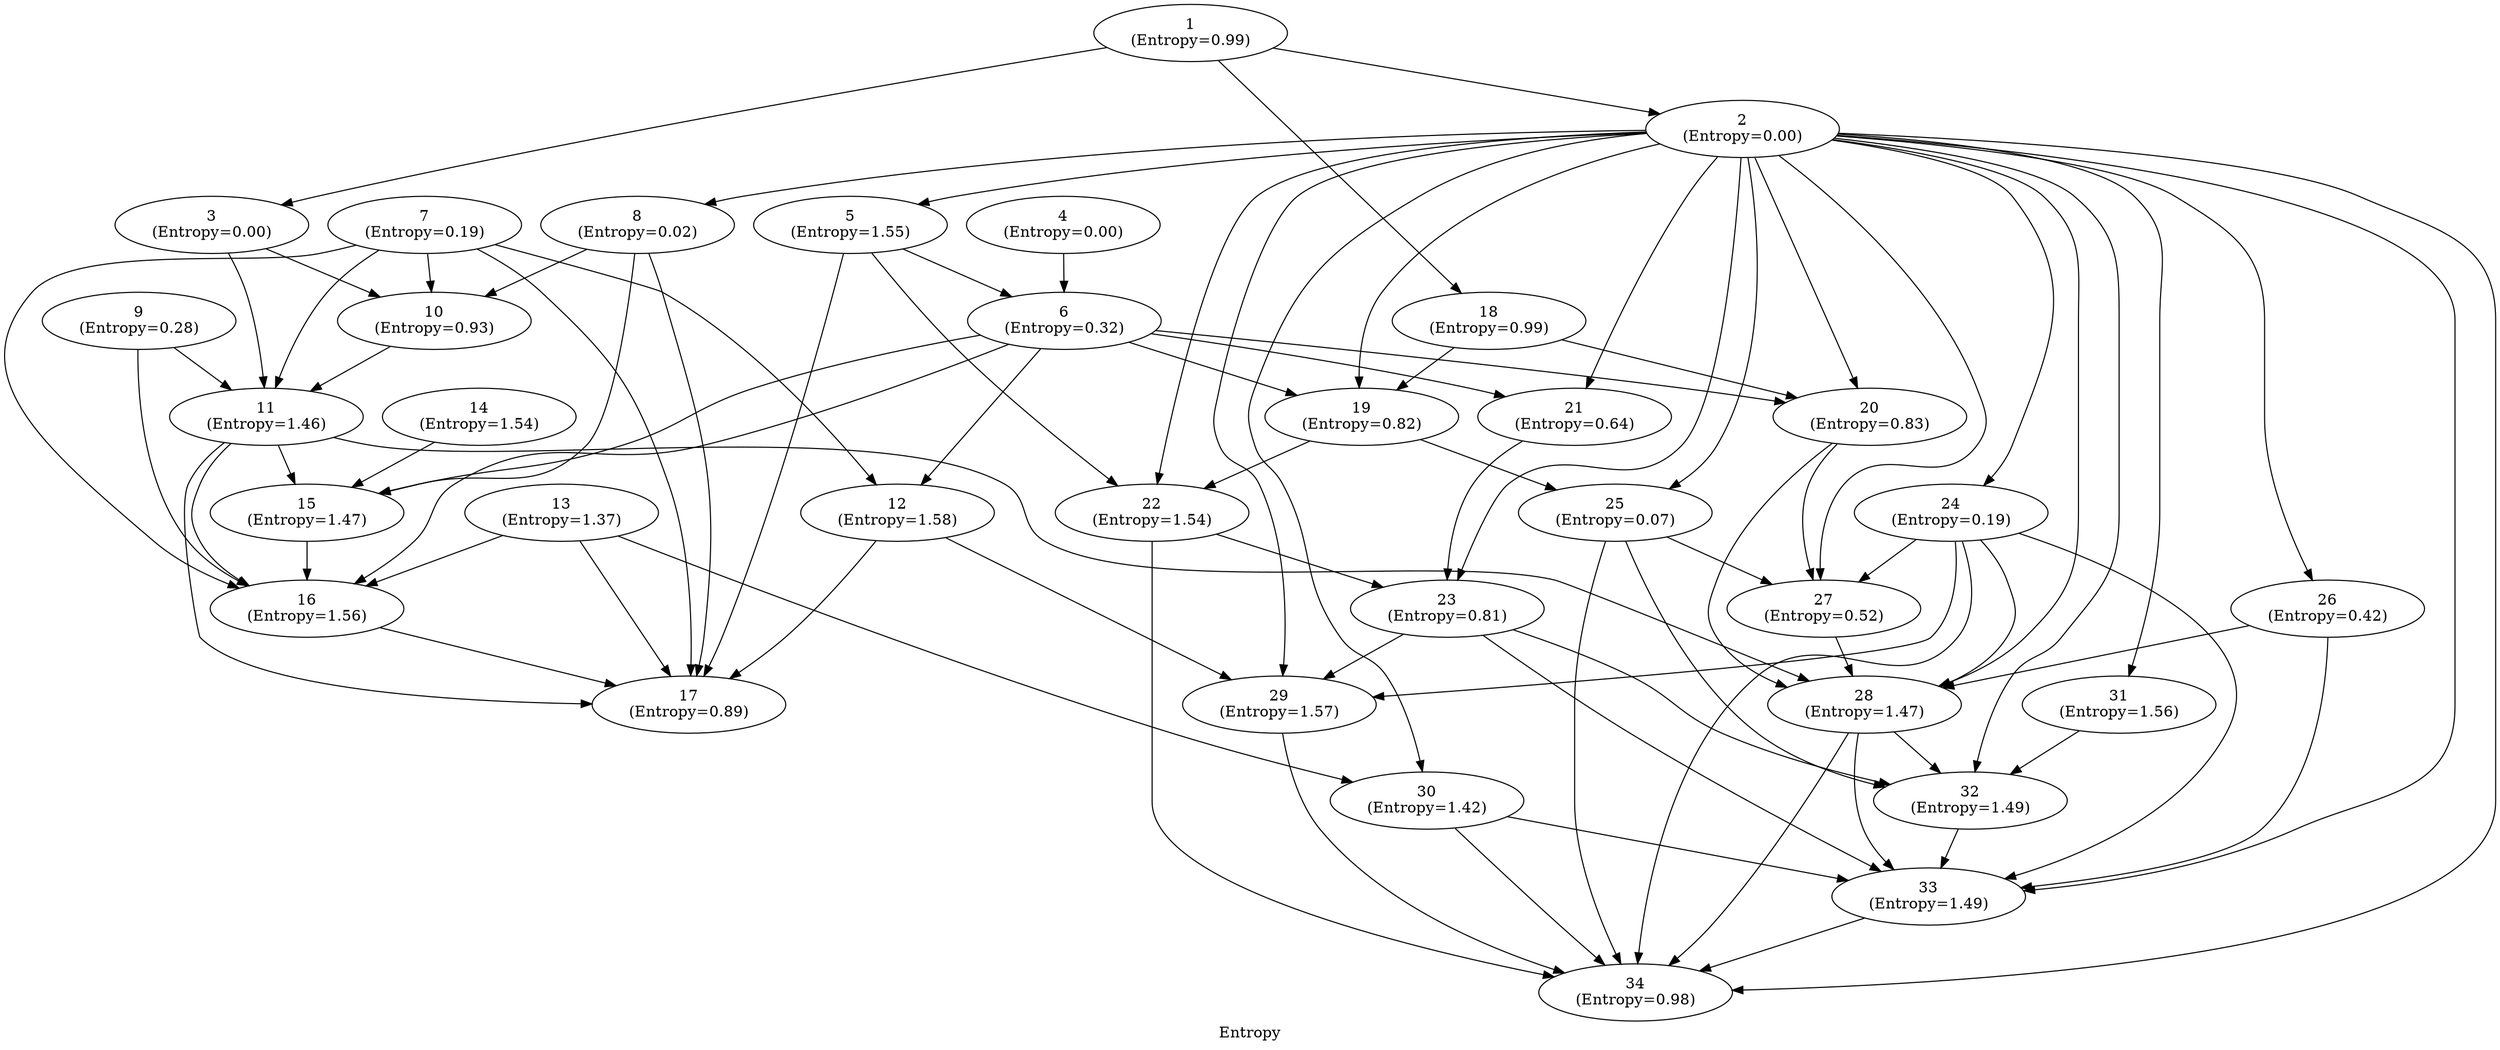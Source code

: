 digraph G {
 label = "Entropy";

 "1" [shape=ellipse, label="1\n(Entropy=0.99)"];
 "2" [shape=ellipse, label="2\n(Entropy=0.00)"];
 "3" [shape=ellipse, label="3\n(Entropy=0.00)"];
 "4" [shape=ellipse, label="4\n(Entropy=0.00)"];
 "5" [shape=ellipse, label="5\n(Entropy=1.55)"];
 "6" [shape=ellipse, label="6\n(Entropy=0.32)"];
 "7" [shape=ellipse, label="7\n(Entropy=0.19)"];
 "8" [shape=ellipse, label="8\n(Entropy=0.02)"];
 "9" [shape=ellipse, label="9\n(Entropy=0.28)"];
 "10" [shape=ellipse, label="10\n(Entropy=0.93)"];
 "11" [shape=ellipse, label="11\n(Entropy=1.46)"];
 "12" [shape=ellipse, label="12\n(Entropy=1.58)"];
 "13" [shape=ellipse, label="13\n(Entropy=1.37)"];
 "14" [shape=ellipse, label="14\n(Entropy=1.54)"];
 "15" [shape=ellipse, label="15\n(Entropy=1.47)"];
 "16" [shape=ellipse, label="16\n(Entropy=1.56)"];
 "17" [shape=ellipse, label="17\n(Entropy=0.89)"];
 "18" [shape=ellipse, label="18\n(Entropy=0.99)"];
 "19" [shape=ellipse, label="19\n(Entropy=0.82)"];
 "20" [shape=ellipse, label="20\n(Entropy=0.83)"];
 "21" [shape=ellipse, label="21\n(Entropy=0.64)"];
 "22" [shape=ellipse, label="22\n(Entropy=1.54)"];
 "23" [shape=ellipse, label="23\n(Entropy=0.81)"];
 "24" [shape=ellipse, label="24\n(Entropy=0.19)"];
 "25" [shape=ellipse, label="25\n(Entropy=0.07)"];
 "26" [shape=ellipse, label="26\n(Entropy=0.42)"];
 "27" [shape=ellipse, label="27\n(Entropy=0.52)"];
 "28" [shape=ellipse, label="28\n(Entropy=1.47)"];
 "29" [shape=ellipse, label="29\n(Entropy=1.57)"];
 "30" [shape=ellipse, label="30\n(Entropy=1.42)"];
 "31" [shape=ellipse, label="31\n(Entropy=1.56)"];
 "32" [shape=ellipse, label="32\n(Entropy=1.49)"];
 "33" [shape=ellipse, label="33\n(Entropy=1.49)"];
 "34" [shape=ellipse, label="34\n(Entropy=0.98)"];

 "1" -> "2";
 "1" -> "3";
 "1" -> "18";
 "2" -> "5";
 "2" -> "8";
 "2" -> "19";
 "2" -> "20";
 "2" -> "21";
 "2" -> "22";
 "2" -> "23";
 "2" -> "24";
 "2" -> "25";
 "2" -> "26";
 "2" -> "27";
 "2" -> "28";
 "2" -> "29";
 "2" -> "30";
 "2" -> "31";
 "2" -> "32";
 "2" -> "33";
 "2" -> "34";
 "3" -> "10";
 "3" -> "11";
 "4" -> "6";
 "5" -> "6";
 "5" -> "17";
 "5" -> "22";
 "6" -> "12";
 "6" -> "15";
 "6" -> "16";
 "6" -> "19";
 "6" -> "20";
 "6" -> "21";
 "7" -> "10";
 "7" -> "11";
 "7" -> "12";
 "7" -> "16";
 "7" -> "17";
 "8" -> "10";
 "8" -> "15";
 "8" -> "17";
 "9" -> "11";
 "9" -> "16";
 "10" -> "11";
 "11" -> "15";
 "11" -> "16";
 "11" -> "17";
 "11" -> "28";
 "12" -> "17";
 "12" -> "29";
 "13" -> "16";
 "13" -> "17";
 "13" -> "30";
 "14" -> "15";
 "15" -> "16";
 "16" -> "17";
 "18" -> "19";
 "18" -> "20";
 "19" -> "22";
 "19" -> "25";
 "20" -> "27";
 "20" -> "28";
 "21" -> "23";
 "22" -> "23";
 "22" -> "34";
 "23" -> "29";
 "23" -> "32";
 "23" -> "33";
 "24" -> "27";
 "24" -> "28";
 "24" -> "29";
 "24" -> "33";
 "24" -> "34";
 "25" -> "27";
 "25" -> "32";
 "25" -> "34";
 "26" -> "28";
 "26" -> "33";
 "27" -> "28";
 "28" -> "32";
 "28" -> "33";
 "28" -> "34";
 "29" -> "34";
 "30" -> "33";
 "30" -> "34";
 "31" -> "32";
 "32" -> "33";
 "33" -> "34";

} 
